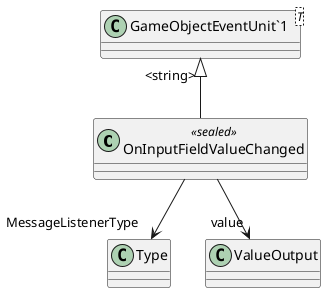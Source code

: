 @startuml
class OnInputFieldValueChanged <<sealed>> {
}
class "GameObjectEventUnit`1"<T> {
}
"GameObjectEventUnit`1" "<string>" <|-- OnInputFieldValueChanged
OnInputFieldValueChanged --> "MessageListenerType" Type
OnInputFieldValueChanged --> "value" ValueOutput
@enduml
